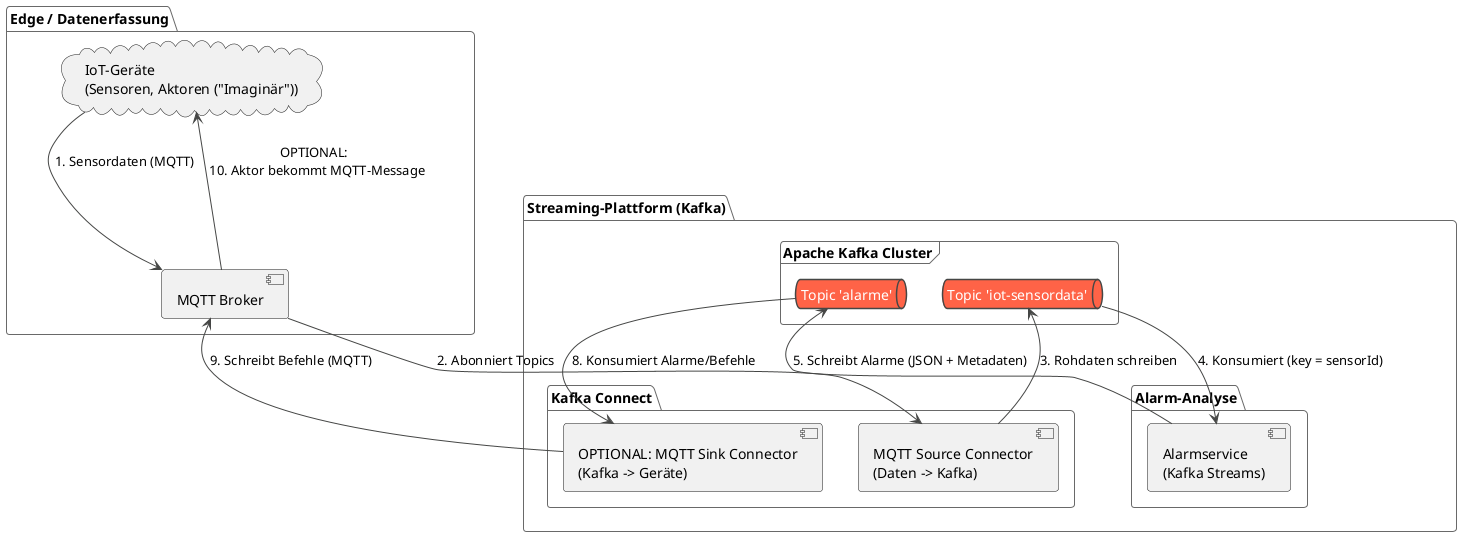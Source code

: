 @startuml
!theme vibrant
top to bottom direction

package "Edge / Datenerfassung" {
  cloud "IoT-Geräte\n(Sensoren, Aktoren ("Imaginär"))" as devices
  component "MQTT Broker" as mqtt
}

package "Streaming-Plattform (Kafka)" {
  frame "Apache Kafka Cluster" {
    queue "Topic 'iot-sensordata'" as topic_raw
    queue "Topic 'alarme'" as topic_alarms
  }

  package "Kafka Connect" {
    component "MQTT Source Connector\n(Daten -> Kafka)" as connect_source
    component "OPTIONAL: MQTT Sink Connector\n(Kafka -> Geräte)" as connect_sink
  }

  package "Alarm-Analyse" {
    component "Alarmservice\n(Kafka Streams)" as alarmservice
  }
}



' Datenfluss: Aufnahme → Analyse → Alarm
devices --> mqtt : 1. Sensordaten (MQTT)
mqtt --> connect_source : 2. Abonniert Topics
connect_source --> topic_raw : 3. Rohdaten schreiben

topic_raw --> alarmservice : 4. Konsumiert (key = sensorId)
alarmservice --> topic_alarms : 5. Schreibt Alarme (JSON + Metadaten)

' Alarm-Konsum


' Optionaler Rückkanal (Commanding der Aktoren)
topic_alarms --> connect_sink : 8. Konsumiert Alarme/Befehle
connect_sink --> mqtt : 9. Schreibt Befehle (MQTT)
mqtt --> devices : OPTIONAL: \n 10. Aktor bekommt MQTT-Message

@enduml
